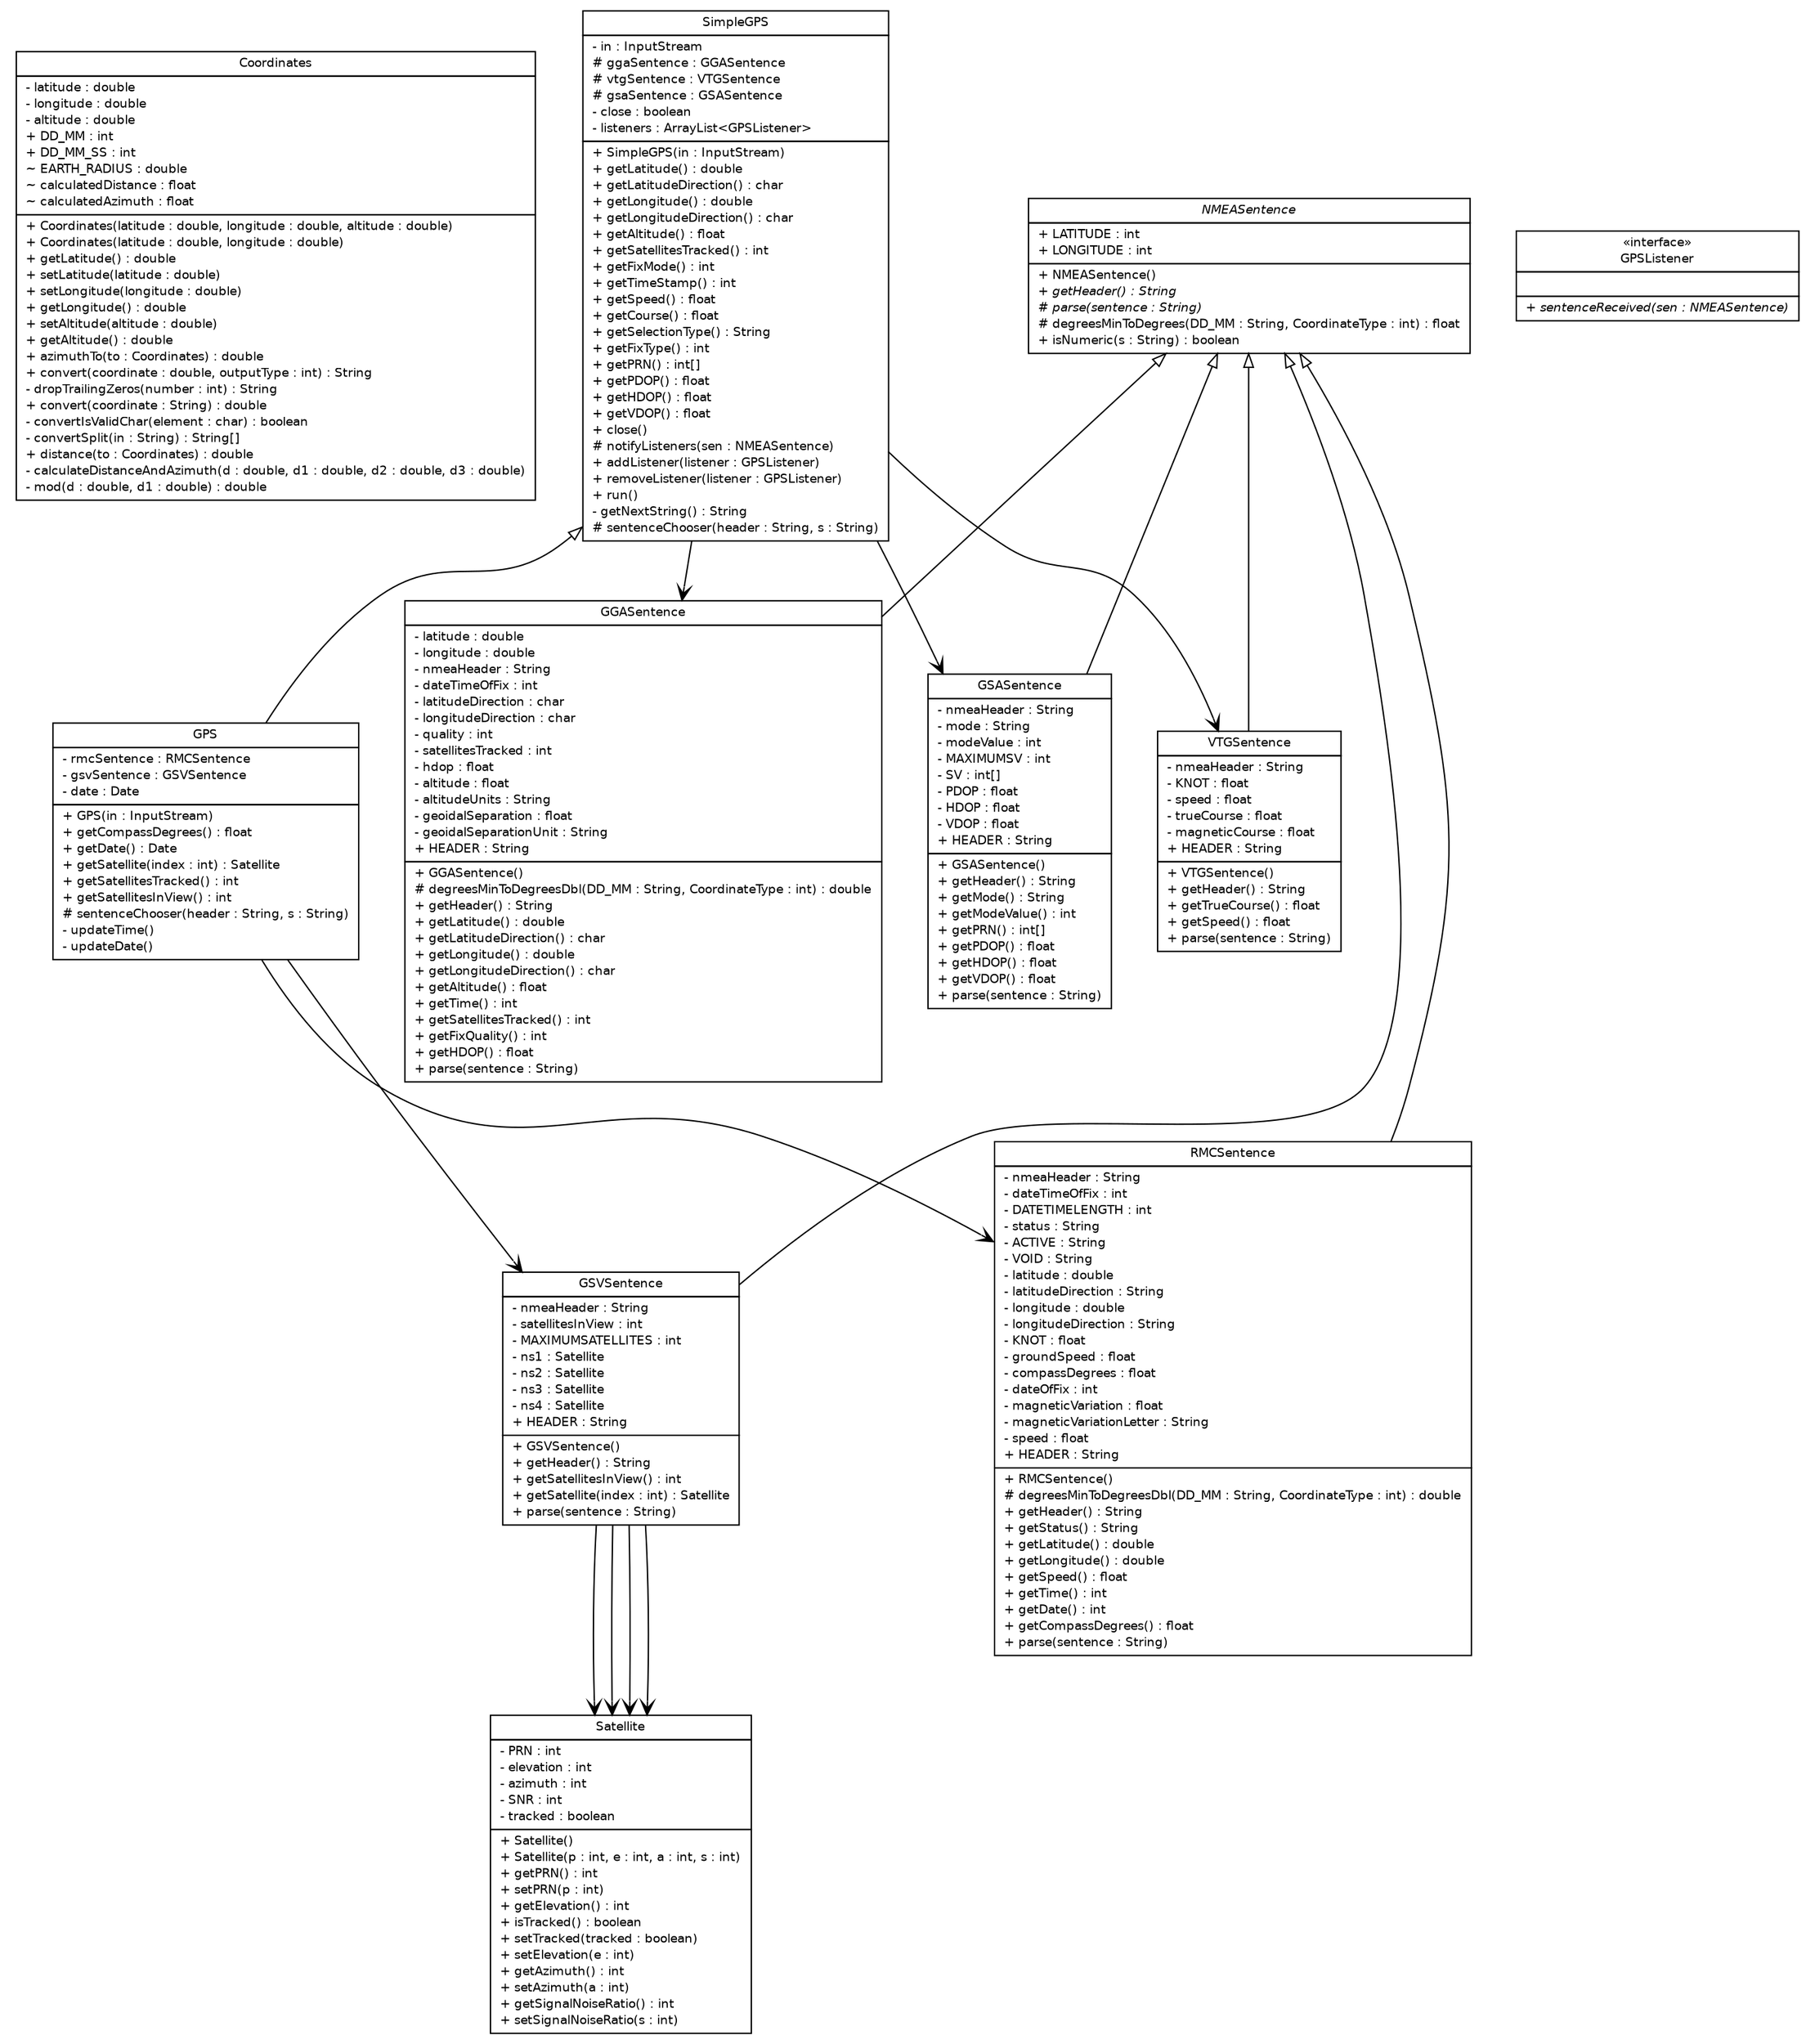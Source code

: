 #!/usr/local/bin/dot
#
# Class diagram 
# Generated by UMLGraph version R5_6-24-gf6e263 (http://www.umlgraph.org/)
#

digraph G {
	edge [fontname="Helvetica",fontsize=10,labelfontname="Helvetica",labelfontsize=10];
	node [fontname="Helvetica",fontsize=10,shape=plaintext];
	nodesep=0.25;
	ranksep=0.5;
	// lejos.hardware.gps.Coordinates
	c114 [label=<<table title="lejos.hardware.gps.Coordinates" border="0" cellborder="1" cellspacing="0" cellpadding="2" port="p" href="./Coordinates.html">
		<tr><td><table border="0" cellspacing="0" cellpadding="1">
<tr><td align="center" balign="center"> Coordinates </td></tr>
		</table></td></tr>
		<tr><td><table border="0" cellspacing="0" cellpadding="1">
<tr><td align="left" balign="left"> - latitude : double </td></tr>
<tr><td align="left" balign="left"> - longitude : double </td></tr>
<tr><td align="left" balign="left"> - altitude : double </td></tr>
<tr><td align="left" balign="left"> + DD_MM : int </td></tr>
<tr><td align="left" balign="left"> + DD_MM_SS : int </td></tr>
<tr><td align="left" balign="left"> ~ EARTH_RADIUS : double </td></tr>
<tr><td align="left" balign="left"> ~ calculatedDistance : float </td></tr>
<tr><td align="left" balign="left"> ~ calculatedAzimuth : float </td></tr>
		</table></td></tr>
		<tr><td><table border="0" cellspacing="0" cellpadding="1">
<tr><td align="left" balign="left"> + Coordinates(latitude : double, longitude : double, altitude : double) </td></tr>
<tr><td align="left" balign="left"> + Coordinates(latitude : double, longitude : double) </td></tr>
<tr><td align="left" balign="left"> + getLatitude() : double </td></tr>
<tr><td align="left" balign="left"> + setLatitude(latitude : double) </td></tr>
<tr><td align="left" balign="left"> + setLongitude(longitude : double) </td></tr>
<tr><td align="left" balign="left"> + getLongitude() : double </td></tr>
<tr><td align="left" balign="left"> + setAltitude(altitude : double) </td></tr>
<tr><td align="left" balign="left"> + getAltitude() : double </td></tr>
<tr><td align="left" balign="left"> + azimuthTo(to : Coordinates) : double </td></tr>
<tr><td align="left" balign="left"> + convert(coordinate : double, outputType : int) : String </td></tr>
<tr><td align="left" balign="left"> - dropTrailingZeros(number : int) : String </td></tr>
<tr><td align="left" balign="left"> + convert(coordinate : String) : double </td></tr>
<tr><td align="left" balign="left"> - convertIsValidChar(element : char) : boolean </td></tr>
<tr><td align="left" balign="left"> - convertSplit(in : String) : String[] </td></tr>
<tr><td align="left" balign="left"> + distance(to : Coordinates) : double </td></tr>
<tr><td align="left" balign="left"> - calculateDistanceAndAzimuth(d : double, d1 : double, d2 : double, d3 : double) </td></tr>
<tr><td align="left" balign="left"> - mod(d : double, d1 : double) : double </td></tr>
		</table></td></tr>
		</table>>, URL="./Coordinates.html", fontname="Helvetica", fontcolor="black", fontsize=9.0];
	// lejos.hardware.gps.GGASentence
	c115 [label=<<table title="lejos.hardware.gps.GGASentence" border="0" cellborder="1" cellspacing="0" cellpadding="2" port="p" href="./GGASentence.html">
		<tr><td><table border="0" cellspacing="0" cellpadding="1">
<tr><td align="center" balign="center"> GGASentence </td></tr>
		</table></td></tr>
		<tr><td><table border="0" cellspacing="0" cellpadding="1">
<tr><td align="left" balign="left"> - latitude : double </td></tr>
<tr><td align="left" balign="left"> - longitude : double </td></tr>
<tr><td align="left" balign="left"> - nmeaHeader : String </td></tr>
<tr><td align="left" balign="left"> - dateTimeOfFix : int </td></tr>
<tr><td align="left" balign="left"> - latitudeDirection : char </td></tr>
<tr><td align="left" balign="left"> - longitudeDirection : char </td></tr>
<tr><td align="left" balign="left"> - quality : int </td></tr>
<tr><td align="left" balign="left"> - satellitesTracked : int </td></tr>
<tr><td align="left" balign="left"> - hdop : float </td></tr>
<tr><td align="left" balign="left"> - altitude : float </td></tr>
<tr><td align="left" balign="left"> - altitudeUnits : String </td></tr>
<tr><td align="left" balign="left"> - geoidalSeparation : float </td></tr>
<tr><td align="left" balign="left"> - geoidalSeparationUnit : String </td></tr>
<tr><td align="left" balign="left"> + HEADER : String </td></tr>
		</table></td></tr>
		<tr><td><table border="0" cellspacing="0" cellpadding="1">
<tr><td align="left" balign="left"> + GGASentence() </td></tr>
<tr><td align="left" balign="left"> # degreesMinToDegreesDbl(DD_MM : String, CoordinateType : int) : double </td></tr>
<tr><td align="left" balign="left"> + getHeader() : String </td></tr>
<tr><td align="left" balign="left"> + getLatitude() : double </td></tr>
<tr><td align="left" balign="left"> + getLatitudeDirection() : char </td></tr>
<tr><td align="left" balign="left"> + getLongitude() : double </td></tr>
<tr><td align="left" balign="left"> + getLongitudeDirection() : char </td></tr>
<tr><td align="left" balign="left"> + getAltitude() : float </td></tr>
<tr><td align="left" balign="left"> + getTime() : int </td></tr>
<tr><td align="left" balign="left"> + getSatellitesTracked() : int </td></tr>
<tr><td align="left" balign="left"> + getFixQuality() : int </td></tr>
<tr><td align="left" balign="left"> + getHDOP() : float </td></tr>
<tr><td align="left" balign="left"> + parse(sentence : String) </td></tr>
		</table></td></tr>
		</table>>, URL="./GGASentence.html", fontname="Helvetica", fontcolor="black", fontsize=9.0];
	// lejos.hardware.gps.GPS
	c116 [label=<<table title="lejos.hardware.gps.GPS" border="0" cellborder="1" cellspacing="0" cellpadding="2" port="p" href="./GPS.html">
		<tr><td><table border="0" cellspacing="0" cellpadding="1">
<tr><td align="center" balign="center"> GPS </td></tr>
		</table></td></tr>
		<tr><td><table border="0" cellspacing="0" cellpadding="1">
<tr><td align="left" balign="left"> - rmcSentence : RMCSentence </td></tr>
<tr><td align="left" balign="left"> - gsvSentence : GSVSentence </td></tr>
<tr><td align="left" balign="left"> - date : Date </td></tr>
		</table></td></tr>
		<tr><td><table border="0" cellspacing="0" cellpadding="1">
<tr><td align="left" balign="left"> + GPS(in : InputStream) </td></tr>
<tr><td align="left" balign="left"> + getCompassDegrees() : float </td></tr>
<tr><td align="left" balign="left"> + getDate() : Date </td></tr>
<tr><td align="left" balign="left"> + getSatellite(index : int) : Satellite </td></tr>
<tr><td align="left" balign="left"> + getSatellitesTracked() : int </td></tr>
<tr><td align="left" balign="left"> + getSatellitesInView() : int </td></tr>
<tr><td align="left" balign="left"> # sentenceChooser(header : String, s : String) </td></tr>
<tr><td align="left" balign="left"> - updateTime() </td></tr>
<tr><td align="left" balign="left"> - updateDate() </td></tr>
		</table></td></tr>
		</table>>, URL="./GPS.html", fontname="Helvetica", fontcolor="black", fontsize=9.0];
	// lejos.hardware.gps.GPSListener
	c117 [label=<<table title="lejos.hardware.gps.GPSListener" border="0" cellborder="1" cellspacing="0" cellpadding="2" port="p" href="./GPSListener.html">
		<tr><td><table border="0" cellspacing="0" cellpadding="1">
<tr><td align="center" balign="center"> &#171;interface&#187; </td></tr>
<tr><td align="center" balign="center"> GPSListener </td></tr>
		</table></td></tr>
		<tr><td><table border="0" cellspacing="0" cellpadding="1">
<tr><td align="left" balign="left">  </td></tr>
		</table></td></tr>
		<tr><td><table border="0" cellspacing="0" cellpadding="1">
<tr><td align="left" balign="left"><font face="Helvetica-Oblique" point-size="9.0"> + sentenceReceived(sen : NMEASentence) </font></td></tr>
		</table></td></tr>
		</table>>, URL="./GPSListener.html", fontname="Helvetica", fontcolor="black", fontsize=9.0];
	// lejos.hardware.gps.GSASentence
	c118 [label=<<table title="lejos.hardware.gps.GSASentence" border="0" cellborder="1" cellspacing="0" cellpadding="2" port="p" href="./GSASentence.html">
		<tr><td><table border="0" cellspacing="0" cellpadding="1">
<tr><td align="center" balign="center"> GSASentence </td></tr>
		</table></td></tr>
		<tr><td><table border="0" cellspacing="0" cellpadding="1">
<tr><td align="left" balign="left"> - nmeaHeader : String </td></tr>
<tr><td align="left" balign="left"> - mode : String </td></tr>
<tr><td align="left" balign="left"> - modeValue : int </td></tr>
<tr><td align="left" balign="left"> - MAXIMUMSV : int </td></tr>
<tr><td align="left" balign="left"> - SV : int[] </td></tr>
<tr><td align="left" balign="left"> - PDOP : float </td></tr>
<tr><td align="left" balign="left"> - HDOP : float </td></tr>
<tr><td align="left" balign="left"> - VDOP : float </td></tr>
<tr><td align="left" balign="left"> + HEADER : String </td></tr>
		</table></td></tr>
		<tr><td><table border="0" cellspacing="0" cellpadding="1">
<tr><td align="left" balign="left"> + GSASentence() </td></tr>
<tr><td align="left" balign="left"> + getHeader() : String </td></tr>
<tr><td align="left" balign="left"> + getMode() : String </td></tr>
<tr><td align="left" balign="left"> + getModeValue() : int </td></tr>
<tr><td align="left" balign="left"> + getPRN() : int[] </td></tr>
<tr><td align="left" balign="left"> + getPDOP() : float </td></tr>
<tr><td align="left" balign="left"> + getHDOP() : float </td></tr>
<tr><td align="left" balign="left"> + getVDOP() : float </td></tr>
<tr><td align="left" balign="left"> + parse(sentence : String) </td></tr>
		</table></td></tr>
		</table>>, URL="./GSASentence.html", fontname="Helvetica", fontcolor="black", fontsize=9.0];
	// lejos.hardware.gps.GSVSentence
	c119 [label=<<table title="lejos.hardware.gps.GSVSentence" border="0" cellborder="1" cellspacing="0" cellpadding="2" port="p" href="./GSVSentence.html">
		<tr><td><table border="0" cellspacing="0" cellpadding="1">
<tr><td align="center" balign="center"> GSVSentence </td></tr>
		</table></td></tr>
		<tr><td><table border="0" cellspacing="0" cellpadding="1">
<tr><td align="left" balign="left"> - nmeaHeader : String </td></tr>
<tr><td align="left" balign="left"> - satellitesInView : int </td></tr>
<tr><td align="left" balign="left"> - MAXIMUMSATELLITES : int </td></tr>
<tr><td align="left" balign="left"> - ns1 : Satellite </td></tr>
<tr><td align="left" balign="left"> - ns2 : Satellite </td></tr>
<tr><td align="left" balign="left"> - ns3 : Satellite </td></tr>
<tr><td align="left" balign="left"> - ns4 : Satellite </td></tr>
<tr><td align="left" balign="left"> + HEADER : String </td></tr>
		</table></td></tr>
		<tr><td><table border="0" cellspacing="0" cellpadding="1">
<tr><td align="left" balign="left"> + GSVSentence() </td></tr>
<tr><td align="left" balign="left"> + getHeader() : String </td></tr>
<tr><td align="left" balign="left"> + getSatellitesInView() : int </td></tr>
<tr><td align="left" balign="left"> + getSatellite(index : int) : Satellite </td></tr>
<tr><td align="left" balign="left"> + parse(sentence : String) </td></tr>
		</table></td></tr>
		</table>>, URL="./GSVSentence.html", fontname="Helvetica", fontcolor="black", fontsize=9.0];
	// lejos.hardware.gps.NMEASentence
	c120 [label=<<table title="lejos.hardware.gps.NMEASentence" border="0" cellborder="1" cellspacing="0" cellpadding="2" port="p" href="./NMEASentence.html">
		<tr><td><table border="0" cellspacing="0" cellpadding="1">
<tr><td align="center" balign="center"><font face="Helvetica-Oblique"> NMEASentence </font></td></tr>
		</table></td></tr>
		<tr><td><table border="0" cellspacing="0" cellpadding="1">
<tr><td align="left" balign="left"> + LATITUDE : int </td></tr>
<tr><td align="left" balign="left"> + LONGITUDE : int </td></tr>
		</table></td></tr>
		<tr><td><table border="0" cellspacing="0" cellpadding="1">
<tr><td align="left" balign="left"> + NMEASentence() </td></tr>
<tr><td align="left" balign="left"><font face="Helvetica-Oblique" point-size="9.0"> + getHeader() : String </font></td></tr>
<tr><td align="left" balign="left"><font face="Helvetica-Oblique" point-size="9.0"> # parse(sentence : String) </font></td></tr>
<tr><td align="left" balign="left"> # degreesMinToDegrees(DD_MM : String, CoordinateType : int) : float </td></tr>
<tr><td align="left" balign="left"> + isNumeric(s : String) : boolean </td></tr>
		</table></td></tr>
		</table>>, URL="./NMEASentence.html", fontname="Helvetica", fontcolor="black", fontsize=9.0];
	// lejos.hardware.gps.RMCSentence
	c121 [label=<<table title="lejos.hardware.gps.RMCSentence" border="0" cellborder="1" cellspacing="0" cellpadding="2" port="p" href="./RMCSentence.html">
		<tr><td><table border="0" cellspacing="0" cellpadding="1">
<tr><td align="center" balign="center"> RMCSentence </td></tr>
		</table></td></tr>
		<tr><td><table border="0" cellspacing="0" cellpadding="1">
<tr><td align="left" balign="left"> - nmeaHeader : String </td></tr>
<tr><td align="left" balign="left"> - dateTimeOfFix : int </td></tr>
<tr><td align="left" balign="left"> - DATETIMELENGTH : int </td></tr>
<tr><td align="left" balign="left"> - status : String </td></tr>
<tr><td align="left" balign="left"> - ACTIVE : String </td></tr>
<tr><td align="left" balign="left"> - VOID : String </td></tr>
<tr><td align="left" balign="left"> - latitude : double </td></tr>
<tr><td align="left" balign="left"> - latitudeDirection : String </td></tr>
<tr><td align="left" balign="left"> - longitude : double </td></tr>
<tr><td align="left" balign="left"> - longitudeDirection : String </td></tr>
<tr><td align="left" balign="left"> - KNOT : float </td></tr>
<tr><td align="left" balign="left"> - groundSpeed : float </td></tr>
<tr><td align="left" balign="left"> - compassDegrees : float </td></tr>
<tr><td align="left" balign="left"> - dateOfFix : int </td></tr>
<tr><td align="left" balign="left"> - magneticVariation : float </td></tr>
<tr><td align="left" balign="left"> - magneticVariationLetter : String </td></tr>
<tr><td align="left" balign="left"> - speed : float </td></tr>
<tr><td align="left" balign="left"> + HEADER : String </td></tr>
		</table></td></tr>
		<tr><td><table border="0" cellspacing="0" cellpadding="1">
<tr><td align="left" balign="left"> + RMCSentence() </td></tr>
<tr><td align="left" balign="left"> # degreesMinToDegreesDbl(DD_MM : String, CoordinateType : int) : double </td></tr>
<tr><td align="left" balign="left"> + getHeader() : String </td></tr>
<tr><td align="left" balign="left"> + getStatus() : String </td></tr>
<tr><td align="left" balign="left"> + getLatitude() : double </td></tr>
<tr><td align="left" balign="left"> + getLongitude() : double </td></tr>
<tr><td align="left" balign="left"> + getSpeed() : float </td></tr>
<tr><td align="left" balign="left"> + getTime() : int </td></tr>
<tr><td align="left" balign="left"> + getDate() : int </td></tr>
<tr><td align="left" balign="left"> + getCompassDegrees() : float </td></tr>
<tr><td align="left" balign="left"> + parse(sentence : String) </td></tr>
		</table></td></tr>
		</table>>, URL="./RMCSentence.html", fontname="Helvetica", fontcolor="black", fontsize=9.0];
	// lejos.hardware.gps.Satellite
	c122 [label=<<table title="lejos.hardware.gps.Satellite" border="0" cellborder="1" cellspacing="0" cellpadding="2" port="p" href="./Satellite.html">
		<tr><td><table border="0" cellspacing="0" cellpadding="1">
<tr><td align="center" balign="center"> Satellite </td></tr>
		</table></td></tr>
		<tr><td><table border="0" cellspacing="0" cellpadding="1">
<tr><td align="left" balign="left"> - PRN : int </td></tr>
<tr><td align="left" balign="left"> - elevation : int </td></tr>
<tr><td align="left" balign="left"> - azimuth : int </td></tr>
<tr><td align="left" balign="left"> - SNR : int </td></tr>
<tr><td align="left" balign="left"> - tracked : boolean </td></tr>
		</table></td></tr>
		<tr><td><table border="0" cellspacing="0" cellpadding="1">
<tr><td align="left" balign="left"> + Satellite() </td></tr>
<tr><td align="left" balign="left"> + Satellite(p : int, e : int, a : int, s : int) </td></tr>
<tr><td align="left" balign="left"> + getPRN() : int </td></tr>
<tr><td align="left" balign="left"> + setPRN(p : int) </td></tr>
<tr><td align="left" balign="left"> + getElevation() : int </td></tr>
<tr><td align="left" balign="left"> + isTracked() : boolean </td></tr>
<tr><td align="left" balign="left"> + setTracked(tracked : boolean) </td></tr>
<tr><td align="left" balign="left"> + setElevation(e : int) </td></tr>
<tr><td align="left" balign="left"> + getAzimuth() : int </td></tr>
<tr><td align="left" balign="left"> + setAzimuth(a : int) </td></tr>
<tr><td align="left" balign="left"> + getSignalNoiseRatio() : int </td></tr>
<tr><td align="left" balign="left"> + setSignalNoiseRatio(s : int) </td></tr>
		</table></td></tr>
		</table>>, URL="./Satellite.html", fontname="Helvetica", fontcolor="black", fontsize=9.0];
	// lejos.hardware.gps.SimpleGPS
	c123 [label=<<table title="lejos.hardware.gps.SimpleGPS" border="0" cellborder="1" cellspacing="0" cellpadding="2" port="p" href="./SimpleGPS.html">
		<tr><td><table border="0" cellspacing="0" cellpadding="1">
<tr><td align="center" balign="center"> SimpleGPS </td></tr>
		</table></td></tr>
		<tr><td><table border="0" cellspacing="0" cellpadding="1">
<tr><td align="left" balign="left"> - in : InputStream </td></tr>
<tr><td align="left" balign="left"> # ggaSentence : GGASentence </td></tr>
<tr><td align="left" balign="left"> # vtgSentence : VTGSentence </td></tr>
<tr><td align="left" balign="left"> # gsaSentence : GSASentence </td></tr>
<tr><td align="left" balign="left"> - close : boolean </td></tr>
<tr><td align="left" balign="left"> - listeners : ArrayList&lt;GPSListener&gt; </td></tr>
		</table></td></tr>
		<tr><td><table border="0" cellspacing="0" cellpadding="1">
<tr><td align="left" balign="left"> + SimpleGPS(in : InputStream) </td></tr>
<tr><td align="left" balign="left"> + getLatitude() : double </td></tr>
<tr><td align="left" balign="left"> + getLatitudeDirection() : char </td></tr>
<tr><td align="left" balign="left"> + getLongitude() : double </td></tr>
<tr><td align="left" balign="left"> + getLongitudeDirection() : char </td></tr>
<tr><td align="left" balign="left"> + getAltitude() : float </td></tr>
<tr><td align="left" balign="left"> + getSatellitesTracked() : int </td></tr>
<tr><td align="left" balign="left"> + getFixMode() : int </td></tr>
<tr><td align="left" balign="left"> + getTimeStamp() : int </td></tr>
<tr><td align="left" balign="left"> + getSpeed() : float </td></tr>
<tr><td align="left" balign="left"> + getCourse() : float </td></tr>
<tr><td align="left" balign="left"> + getSelectionType() : String </td></tr>
<tr><td align="left" balign="left"> + getFixType() : int </td></tr>
<tr><td align="left" balign="left"> + getPRN() : int[] </td></tr>
<tr><td align="left" balign="left"> + getPDOP() : float </td></tr>
<tr><td align="left" balign="left"> + getHDOP() : float </td></tr>
<tr><td align="left" balign="left"> + getVDOP() : float </td></tr>
<tr><td align="left" balign="left"> + close() </td></tr>
<tr><td align="left" balign="left"> # notifyListeners(sen : NMEASentence) </td></tr>
<tr><td align="left" balign="left"> + addListener(listener : GPSListener) </td></tr>
<tr><td align="left" balign="left"> + removeListener(listener : GPSListener) </td></tr>
<tr><td align="left" balign="left"> + run() </td></tr>
<tr><td align="left" balign="left"> - getNextString() : String </td></tr>
<tr><td align="left" balign="left"> # sentenceChooser(header : String, s : String) </td></tr>
		</table></td></tr>
		</table>>, URL="./SimpleGPS.html", fontname="Helvetica", fontcolor="black", fontsize=9.0];
	// lejos.hardware.gps.VTGSentence
	c124 [label=<<table title="lejos.hardware.gps.VTGSentence" border="0" cellborder="1" cellspacing="0" cellpadding="2" port="p" href="./VTGSentence.html">
		<tr><td><table border="0" cellspacing="0" cellpadding="1">
<tr><td align="center" balign="center"> VTGSentence </td></tr>
		</table></td></tr>
		<tr><td><table border="0" cellspacing="0" cellpadding="1">
<tr><td align="left" balign="left"> - nmeaHeader : String </td></tr>
<tr><td align="left" balign="left"> - KNOT : float </td></tr>
<tr><td align="left" balign="left"> - speed : float </td></tr>
<tr><td align="left" balign="left"> - trueCourse : float </td></tr>
<tr><td align="left" balign="left"> - magneticCourse : float </td></tr>
<tr><td align="left" balign="left"> + HEADER : String </td></tr>
		</table></td></tr>
		<tr><td><table border="0" cellspacing="0" cellpadding="1">
<tr><td align="left" balign="left"> + VTGSentence() </td></tr>
<tr><td align="left" balign="left"> + getHeader() : String </td></tr>
<tr><td align="left" balign="left"> + getTrueCourse() : float </td></tr>
<tr><td align="left" balign="left"> + getSpeed() : float </td></tr>
<tr><td align="left" balign="left"> + parse(sentence : String) </td></tr>
		</table></td></tr>
		</table>>, URL="./VTGSentence.html", fontname="Helvetica", fontcolor="black", fontsize=9.0];
	//lejos.hardware.gps.GGASentence extends lejos.hardware.gps.NMEASentence
	c120:p -> c115:p [dir=back,arrowtail=empty];
	//lejos.hardware.gps.GPS extends lejos.hardware.gps.SimpleGPS
	c123:p -> c116:p [dir=back,arrowtail=empty];
	//lejos.hardware.gps.GSASentence extends lejos.hardware.gps.NMEASentence
	c120:p -> c118:p [dir=back,arrowtail=empty];
	//lejos.hardware.gps.GSVSentence extends lejos.hardware.gps.NMEASentence
	c120:p -> c119:p [dir=back,arrowtail=empty];
	//lejos.hardware.gps.RMCSentence extends lejos.hardware.gps.NMEASentence
	c120:p -> c121:p [dir=back,arrowtail=empty];
	//lejos.hardware.gps.VTGSentence extends lejos.hardware.gps.NMEASentence
	c120:p -> c124:p [dir=back,arrowtail=empty];
	// lejos.hardware.gps.GPS NAVASSOC lejos.hardware.gps.RMCSentence
	c116:p -> c121:p [taillabel="", label="", headlabel="", fontname="Helvetica", fontcolor="black", fontsize=10.0, color="black", arrowhead=open];
	// lejos.hardware.gps.GPS NAVASSOC lejos.hardware.gps.GSVSentence
	c116:p -> c119:p [taillabel="", label="", headlabel="", fontname="Helvetica", fontcolor="black", fontsize=10.0, color="black", arrowhead=open];
	// lejos.hardware.gps.GSVSentence NAVASSOC lejos.hardware.gps.Satellite
	c119:p -> c122:p [taillabel="", label="", headlabel="", fontname="Helvetica", fontcolor="black", fontsize=10.0, color="black", arrowhead=open];
	// lejos.hardware.gps.GSVSentence NAVASSOC lejos.hardware.gps.Satellite
	c119:p -> c122:p [taillabel="", label="", headlabel="", fontname="Helvetica", fontcolor="black", fontsize=10.0, color="black", arrowhead=open];
	// lejos.hardware.gps.GSVSentence NAVASSOC lejos.hardware.gps.Satellite
	c119:p -> c122:p [taillabel="", label="", headlabel="", fontname="Helvetica", fontcolor="black", fontsize=10.0, color="black", arrowhead=open];
	// lejos.hardware.gps.GSVSentence NAVASSOC lejos.hardware.gps.Satellite
	c119:p -> c122:p [taillabel="", label="", headlabel="", fontname="Helvetica", fontcolor="black", fontsize=10.0, color="black", arrowhead=open];
	// lejos.hardware.gps.SimpleGPS NAVASSOC lejos.hardware.gps.GGASentence
	c123:p -> c115:p [taillabel="", label="", headlabel="", fontname="Helvetica", fontcolor="black", fontsize=10.0, color="black", arrowhead=open];
	// lejos.hardware.gps.SimpleGPS NAVASSOC lejos.hardware.gps.VTGSentence
	c123:p -> c124:p [taillabel="", label="", headlabel="", fontname="Helvetica", fontcolor="black", fontsize=10.0, color="black", arrowhead=open];
	// lejos.hardware.gps.SimpleGPS NAVASSOC lejos.hardware.gps.GSASentence
	c123:p -> c118:p [taillabel="", label="", headlabel="", fontname="Helvetica", fontcolor="black", fontsize=10.0, color="black", arrowhead=open];
}

